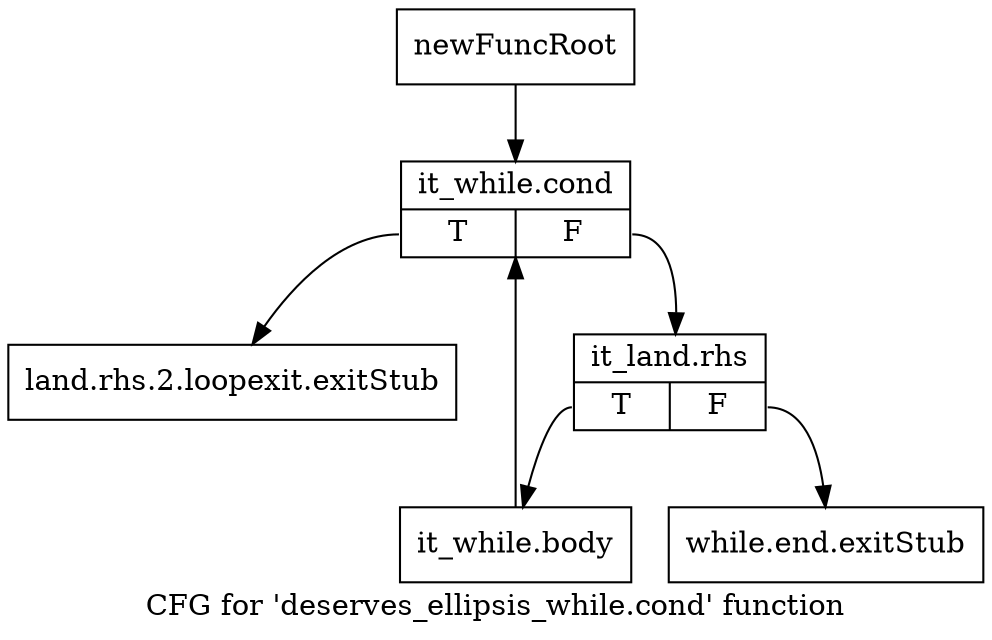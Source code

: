 digraph "CFG for 'deserves_ellipsis_while.cond' function" {
	label="CFG for 'deserves_ellipsis_while.cond' function";

	Node0xa1181d0 [shape=record,label="{newFuncRoot}"];
	Node0xa1181d0 -> Node0xa1186d0;
	Node0xa118220 [shape=record,label="{land.rhs.2.loopexit.exitStub}"];
	Node0xa118680 [shape=record,label="{while.end.exitStub}"];
	Node0xa1186d0 [shape=record,label="{it_while.cond|{<s0>T|<s1>F}}"];
	Node0xa1186d0:s0 -> Node0xa118220;
	Node0xa1186d0:s1 -> Node0xa118720;
	Node0xa118720 [shape=record,label="{it_land.rhs|{<s0>T|<s1>F}}"];
	Node0xa118720:s0 -> Node0xa118770;
	Node0xa118720:s1 -> Node0xa118680;
	Node0xa118770 [shape=record,label="{it_while.body}"];
	Node0xa118770 -> Node0xa1186d0;
}
